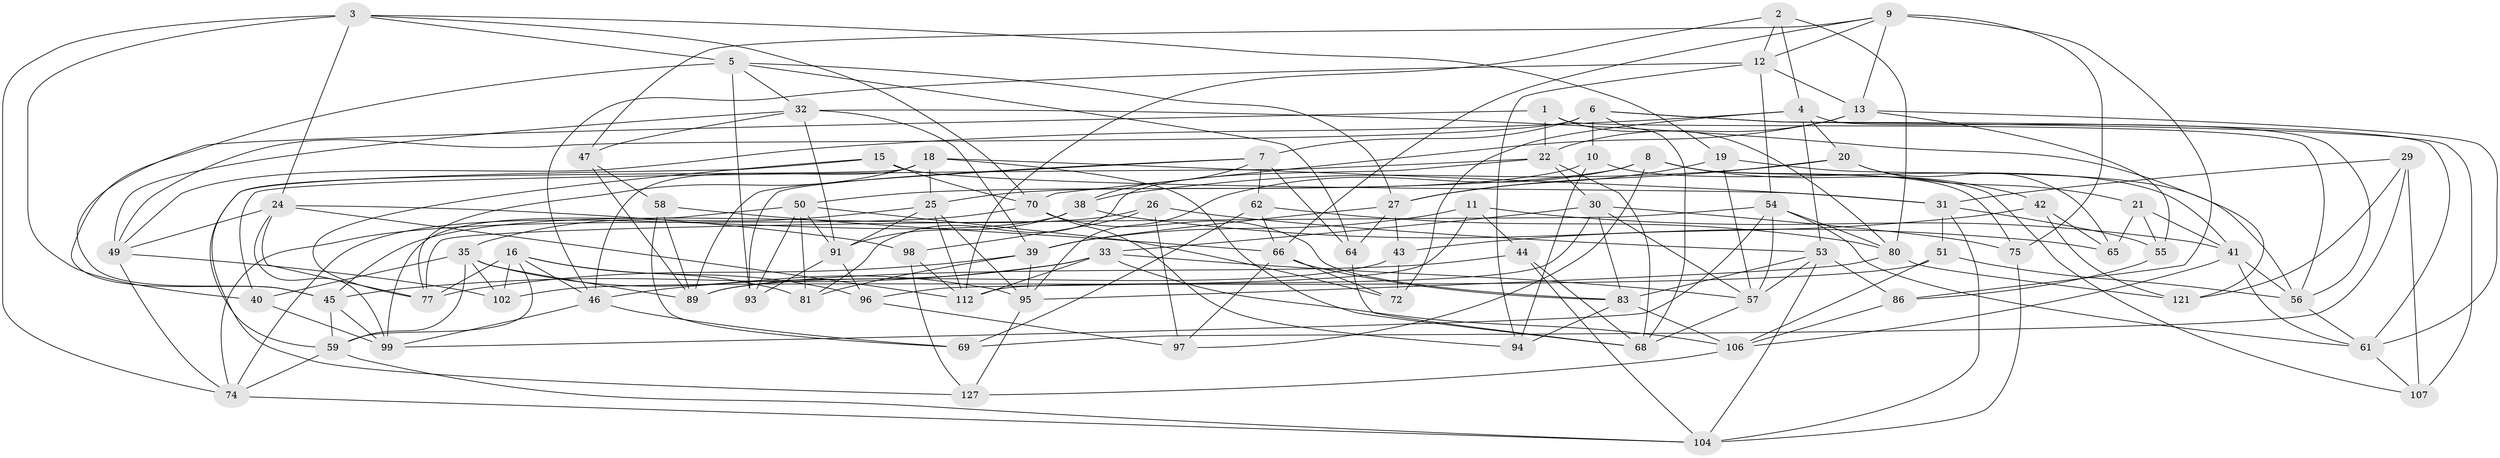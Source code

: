 // original degree distribution, {4: 1.0}
// Generated by graph-tools (version 1.1) at 2025/11/02/27/25 16:11:50]
// undirected, 82 vertices, 211 edges
graph export_dot {
graph [start="1"]
  node [color=gray90,style=filled];
  1;
  2;
  3 [super="+87"];
  4 [super="+37"];
  5 [super="+17"];
  6 [super="+122"];
  7 [super="+28"];
  8 [super="+34"];
  9 [super="+23"];
  10;
  11;
  12 [super="+118"];
  13 [super="+14"];
  15;
  16 [super="+52"];
  18 [super="+128"];
  19;
  20 [super="+85"];
  21;
  22 [super="+82"];
  24 [super="+90"];
  25 [super="+76"];
  26;
  27 [super="+67"];
  29;
  30 [super="+92"];
  31 [super="+36"];
  32 [super="+111"];
  33 [super="+48"];
  35 [super="+109"];
  38 [super="+117"];
  39 [super="+100"];
  40;
  41 [super="+88"];
  42;
  43;
  44;
  45 [super="+108"];
  46 [super="+129"];
  47;
  49 [super="+105"];
  50 [super="+60"];
  51;
  53 [super="+73"];
  54 [super="+71"];
  55;
  56 [super="+63"];
  57 [super="+130"];
  58;
  59 [super="+119"];
  61 [super="+113"];
  62;
  64;
  65;
  66 [super="+79"];
  68 [super="+84"];
  69;
  70 [super="+78"];
  72;
  74 [super="+114"];
  75;
  77 [super="+103"];
  80 [super="+126"];
  81;
  83 [super="+116"];
  86;
  89 [super="+125"];
  91 [super="+101"];
  93;
  94;
  95 [super="+110"];
  96;
  97;
  98;
  99 [super="+123"];
  102;
  104 [super="+124"];
  106 [super="+120"];
  107;
  112 [super="+115"];
  121;
  127;
  1 -- 45;
  1 -- 80;
  1 -- 22;
  1 -- 56;
  2 -- 112;
  2 -- 80;
  2 -- 4;
  2 -- 12;
  3 -- 19;
  3 -- 24;
  3 -- 40;
  3 -- 74;
  3 -- 70;
  3 -- 5;
  4 -- 49;
  4 -- 56;
  4 -- 72;
  4 -- 20;
  4 -- 53;
  5 -- 93;
  5 -- 45;
  5 -- 27;
  5 -- 64;
  5 -- 32;
  6 -- 107;
  6 -- 49;
  6 -- 61;
  6 -- 10;
  6 -- 68;
  6 -- 7;
  7 -- 62;
  7 -- 64;
  7 -- 93;
  7 -- 38;
  7 -- 89;
  8 -- 42;
  8 -- 97;
  8 -- 50;
  8 -- 107;
  8 -- 75;
  8 -- 95;
  9 -- 86;
  9 -- 13;
  9 -- 66;
  9 -- 75;
  9 -- 47;
  9 -- 12;
  10 -- 94;
  10 -- 25;
  10 -- 41;
  11 -- 44;
  11 -- 96;
  11 -- 41;
  11 -- 39;
  12 -- 13;
  12 -- 46;
  12 -- 94;
  12 -- 54;
  13 -- 55;
  13 -- 70;
  13 -- 61;
  13 -- 22;
  15 -- 59;
  15 -- 77;
  15 -- 70;
  15 -- 31;
  16 -- 102;
  16 -- 96;
  16 -- 81;
  16 -- 77;
  16 -- 46;
  16 -- 59;
  18 -- 31;
  18 -- 77;
  18 -- 46;
  18 -- 25;
  18 -- 68;
  18 -- 127;
  19 -- 57;
  19 -- 56;
  19 -- 27;
  20 -- 27;
  20 -- 65;
  20 -- 21;
  20 -- 38 [weight=2];
  21 -- 55;
  21 -- 41;
  21 -- 65;
  22 -- 40;
  22 -- 81;
  22 -- 68;
  22 -- 30;
  24 -- 77;
  24 -- 112;
  24 -- 49;
  24 -- 98;
  24 -- 99;
  25 -- 35;
  25 -- 95;
  25 -- 91;
  25 -- 112;
  26 -- 97;
  26 -- 53;
  26 -- 98;
  26 -- 45;
  27 -- 43;
  27 -- 64;
  27 -- 39;
  29 -- 121;
  29 -- 69;
  29 -- 107;
  29 -- 31;
  30 -- 83;
  30 -- 33;
  30 -- 57;
  30 -- 112;
  30 -- 75;
  31 -- 55;
  31 -- 104;
  31 -- 51;
  32 -- 121;
  32 -- 91;
  32 -- 49;
  32 -- 39;
  32 -- 47;
  33 -- 112;
  33 -- 45;
  33 -- 46;
  33 -- 57;
  33 -- 106;
  35 -- 89;
  35 -- 95;
  35 -- 40;
  35 -- 102;
  35 -- 59;
  38 -- 91;
  38 -- 74;
  38 -- 65;
  39 -- 95;
  39 -- 77;
  39 -- 81;
  40 -- 99;
  41 -- 61;
  41 -- 56;
  41 -- 106;
  42 -- 65;
  42 -- 43;
  42 -- 121;
  43 -- 72;
  43 -- 89;
  44 -- 89;
  44 -- 104;
  44 -- 68;
  45 -- 59;
  45 -- 99;
  46 -- 99;
  46 -- 69;
  47 -- 58;
  47 -- 89;
  49 -- 102;
  49 -- 74;
  50 -- 72;
  50 -- 93;
  50 -- 81;
  50 -- 91;
  50 -- 99;
  51 -- 102;
  51 -- 106;
  51 -- 56;
  53 -- 86;
  53 -- 104;
  53 -- 83;
  53 -- 57;
  54 -- 61;
  54 -- 80;
  54 -- 99;
  54 -- 77;
  54 -- 57;
  55 -- 86;
  56 -- 61;
  57 -- 68;
  58 -- 69;
  58 -- 66;
  58 -- 89;
  59 -- 104;
  59 -- 74;
  61 -- 107;
  62 -- 69;
  62 -- 80;
  62 -- 66;
  64 -- 68;
  66 -- 97;
  66 -- 72;
  66 -- 83;
  70 -- 94;
  70 -- 83;
  70 -- 74;
  74 -- 104;
  75 -- 104;
  80 -- 121;
  80 -- 95;
  83 -- 94;
  83 -- 106;
  86 -- 106;
  91 -- 93;
  91 -- 96;
  95 -- 127;
  96 -- 97;
  98 -- 112;
  98 -- 127;
  106 -- 127;
}
